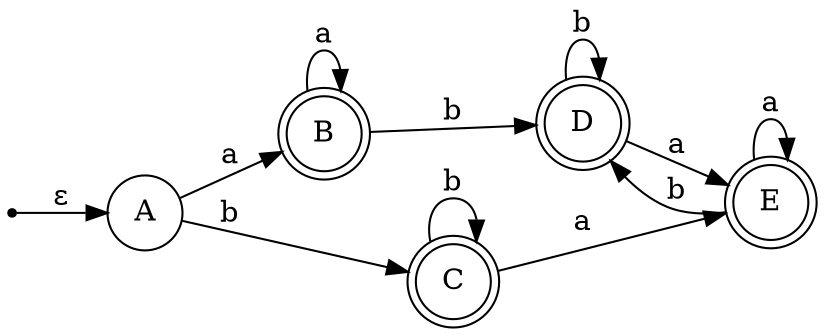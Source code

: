 digraph AFD{
node [shape=circle];
rankdir=LR;
init [label="", shape=point];
B[shape=doublecircle] [label="B"];
C[shape=doublecircle] [label="C"];
D[shape=doublecircle] [label="D"];
E[shape=doublecircle] [label="E"];
init->A[label="ε"];
A->B[label="a"];
A->C[label="b"];
B->B[label="a"];
B->D[label="b"];
C->E[label="a"];
C->C[label="b"];
D->E[label="a"];
D->D[label="b"];
E->E[label="a"];
E->D[label="b"];
}
